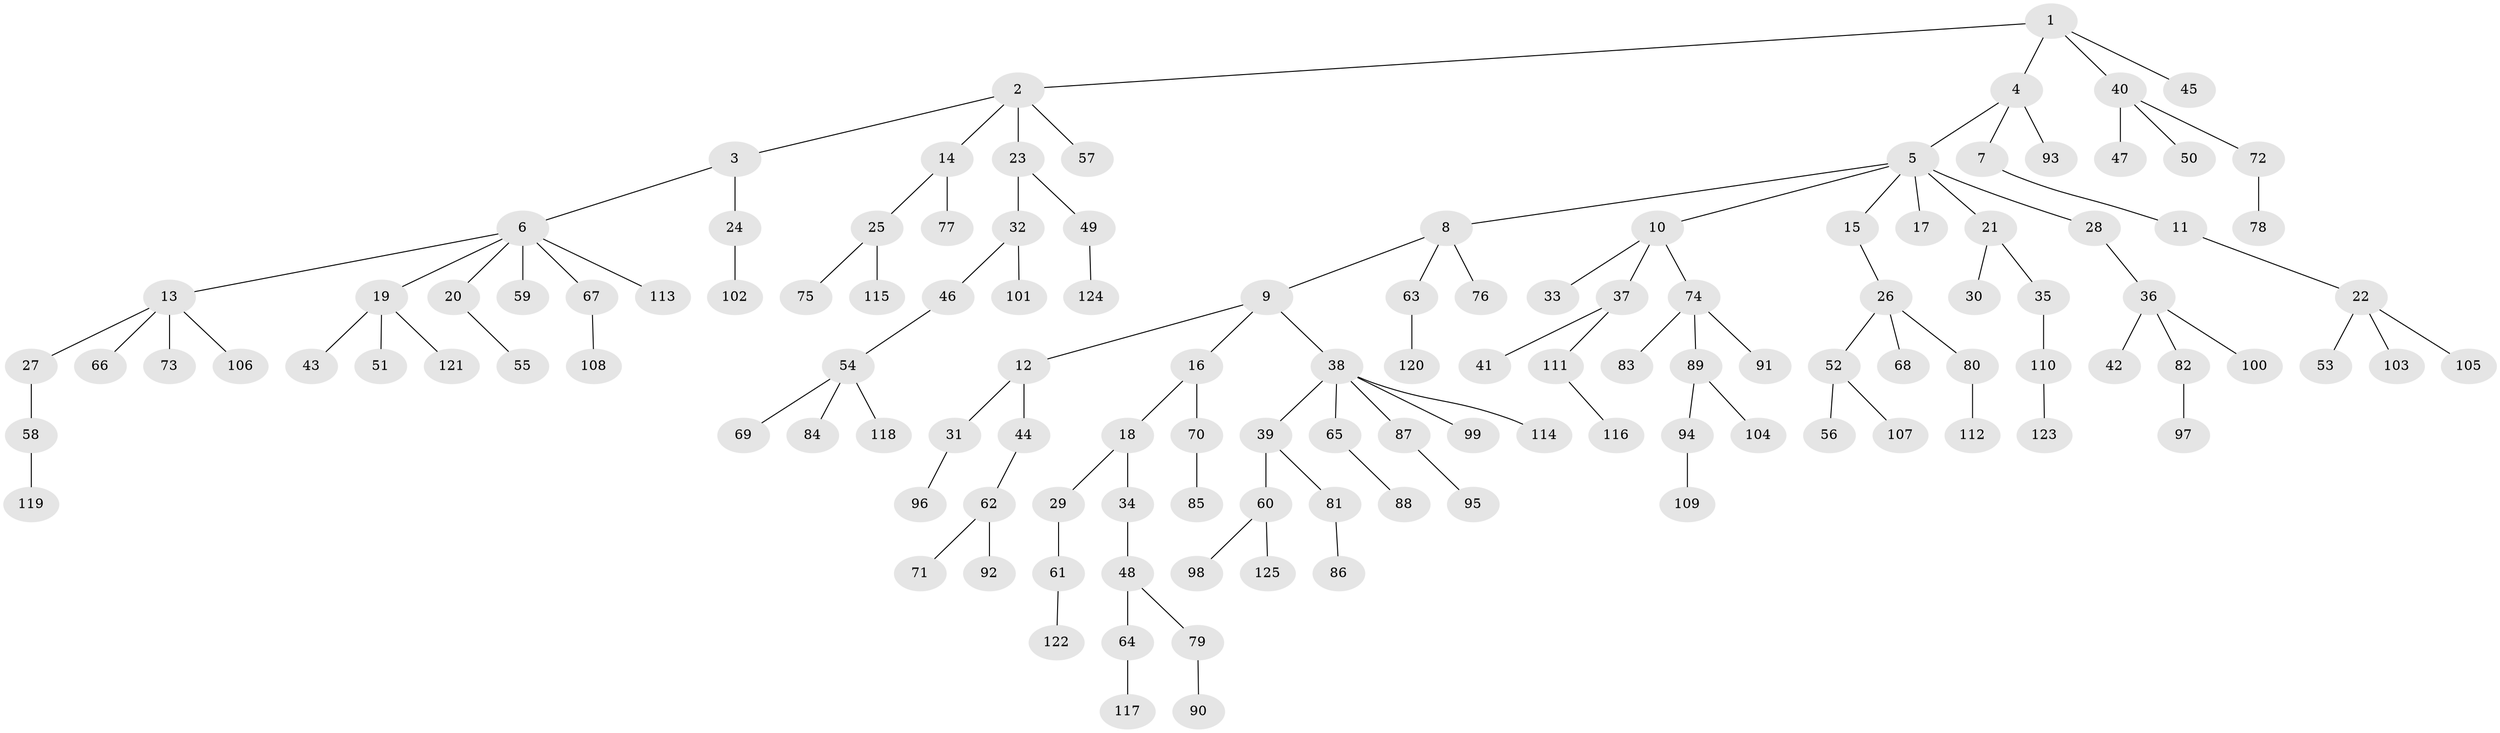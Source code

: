 // Generated by graph-tools (version 1.1) at 2025/52/03/09/25 04:52:39]
// undirected, 125 vertices, 124 edges
graph export_dot {
graph [start="1"]
  node [color=gray90,style=filled];
  1;
  2;
  3;
  4;
  5;
  6;
  7;
  8;
  9;
  10;
  11;
  12;
  13;
  14;
  15;
  16;
  17;
  18;
  19;
  20;
  21;
  22;
  23;
  24;
  25;
  26;
  27;
  28;
  29;
  30;
  31;
  32;
  33;
  34;
  35;
  36;
  37;
  38;
  39;
  40;
  41;
  42;
  43;
  44;
  45;
  46;
  47;
  48;
  49;
  50;
  51;
  52;
  53;
  54;
  55;
  56;
  57;
  58;
  59;
  60;
  61;
  62;
  63;
  64;
  65;
  66;
  67;
  68;
  69;
  70;
  71;
  72;
  73;
  74;
  75;
  76;
  77;
  78;
  79;
  80;
  81;
  82;
  83;
  84;
  85;
  86;
  87;
  88;
  89;
  90;
  91;
  92;
  93;
  94;
  95;
  96;
  97;
  98;
  99;
  100;
  101;
  102;
  103;
  104;
  105;
  106;
  107;
  108;
  109;
  110;
  111;
  112;
  113;
  114;
  115;
  116;
  117;
  118;
  119;
  120;
  121;
  122;
  123;
  124;
  125;
  1 -- 2;
  1 -- 4;
  1 -- 40;
  1 -- 45;
  2 -- 3;
  2 -- 14;
  2 -- 23;
  2 -- 57;
  3 -- 6;
  3 -- 24;
  4 -- 5;
  4 -- 7;
  4 -- 93;
  5 -- 8;
  5 -- 10;
  5 -- 15;
  5 -- 17;
  5 -- 21;
  5 -- 28;
  6 -- 13;
  6 -- 19;
  6 -- 20;
  6 -- 59;
  6 -- 67;
  6 -- 113;
  7 -- 11;
  8 -- 9;
  8 -- 63;
  8 -- 76;
  9 -- 12;
  9 -- 16;
  9 -- 38;
  10 -- 33;
  10 -- 37;
  10 -- 74;
  11 -- 22;
  12 -- 31;
  12 -- 44;
  13 -- 27;
  13 -- 66;
  13 -- 73;
  13 -- 106;
  14 -- 25;
  14 -- 77;
  15 -- 26;
  16 -- 18;
  16 -- 70;
  18 -- 29;
  18 -- 34;
  19 -- 43;
  19 -- 51;
  19 -- 121;
  20 -- 55;
  21 -- 30;
  21 -- 35;
  22 -- 53;
  22 -- 103;
  22 -- 105;
  23 -- 32;
  23 -- 49;
  24 -- 102;
  25 -- 75;
  25 -- 115;
  26 -- 52;
  26 -- 68;
  26 -- 80;
  27 -- 58;
  28 -- 36;
  29 -- 61;
  31 -- 96;
  32 -- 46;
  32 -- 101;
  34 -- 48;
  35 -- 110;
  36 -- 42;
  36 -- 82;
  36 -- 100;
  37 -- 41;
  37 -- 111;
  38 -- 39;
  38 -- 65;
  38 -- 87;
  38 -- 99;
  38 -- 114;
  39 -- 60;
  39 -- 81;
  40 -- 47;
  40 -- 50;
  40 -- 72;
  44 -- 62;
  46 -- 54;
  48 -- 64;
  48 -- 79;
  49 -- 124;
  52 -- 56;
  52 -- 107;
  54 -- 69;
  54 -- 84;
  54 -- 118;
  58 -- 119;
  60 -- 98;
  60 -- 125;
  61 -- 122;
  62 -- 71;
  62 -- 92;
  63 -- 120;
  64 -- 117;
  65 -- 88;
  67 -- 108;
  70 -- 85;
  72 -- 78;
  74 -- 83;
  74 -- 89;
  74 -- 91;
  79 -- 90;
  80 -- 112;
  81 -- 86;
  82 -- 97;
  87 -- 95;
  89 -- 94;
  89 -- 104;
  94 -- 109;
  110 -- 123;
  111 -- 116;
}
